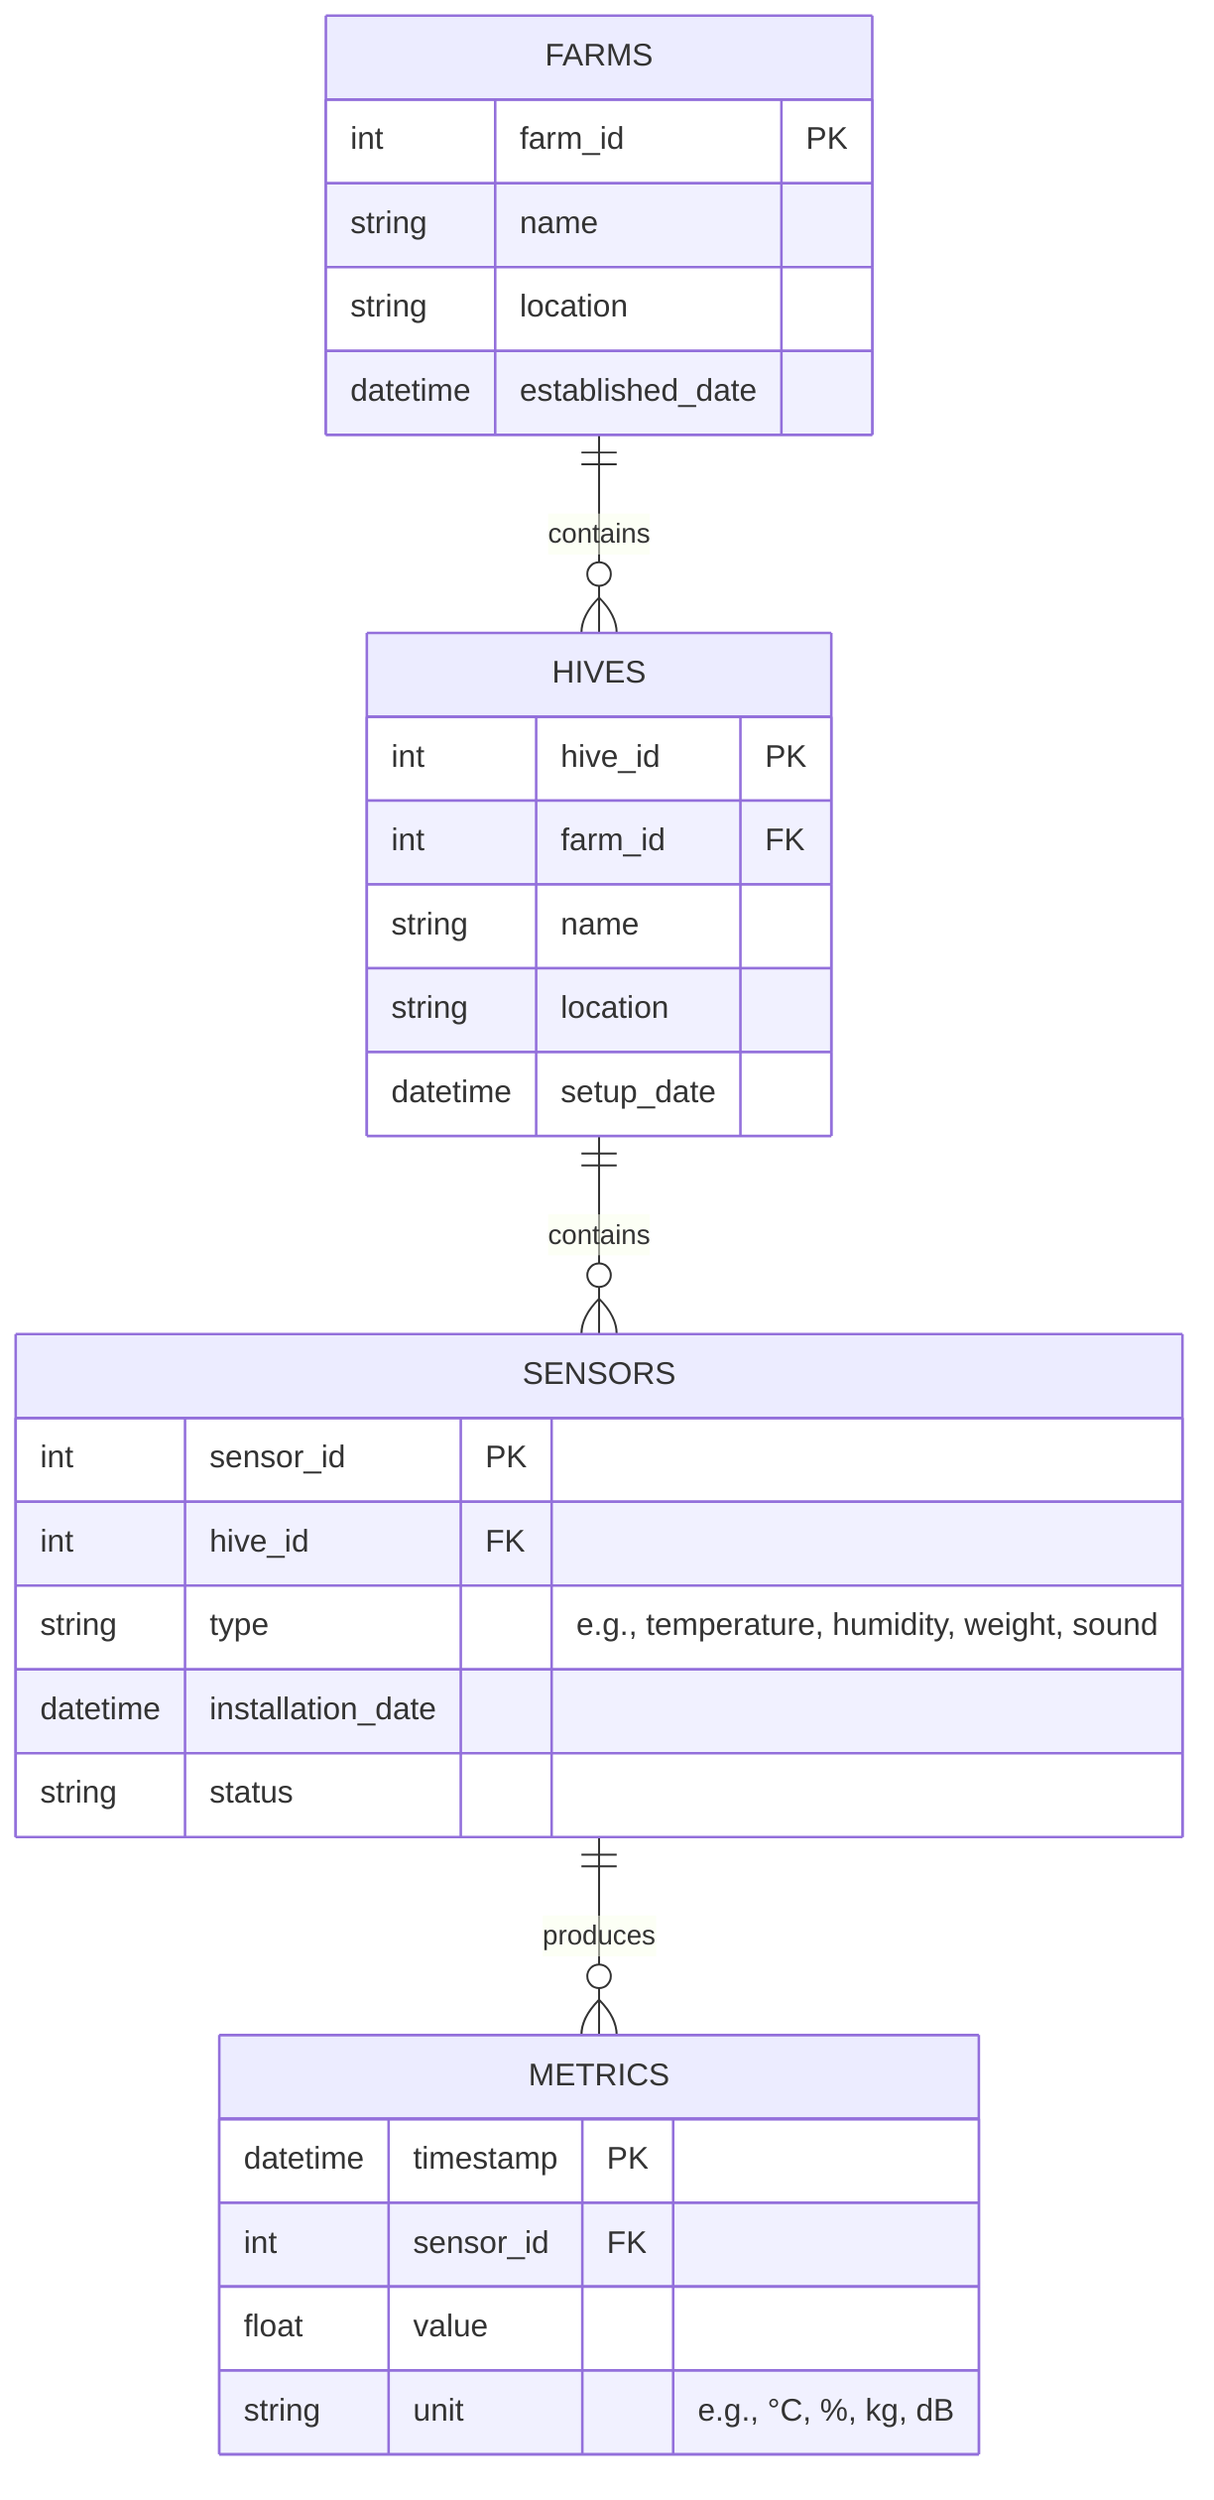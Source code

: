 erDiagram
    FARMS ||--o{ HIVES : "contains"
    HIVES ||--o{ SENSORS : "contains"
    SENSORS ||--o{ METRICS : "produces"
    FARMS {
        int farm_id PK
        string name
        string location
        datetime established_date
    }
    HIVES {
        int hive_id PK
        int farm_id FK
        string name
        string location
        datetime setup_date
    }
    SENSORS {
        int sensor_id PK
        int hive_id FK
        string type "e.g., temperature, humidity, weight, sound"
        datetime installation_date
        string status
    }
    METRICS {
        datetime timestamp PK
        int sensor_id FK
        float value
        string unit "e.g., °C, %, kg, dB"
    }